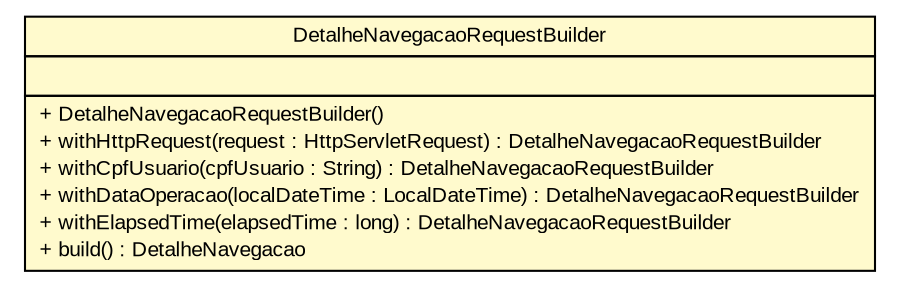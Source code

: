 #!/usr/local/bin/dot
#
# Class diagram 
# Generated by UMLGraph version R5_6 (http://www.umlgraph.org/)
#

digraph G {
	edge [fontname="arial",fontsize=10,labelfontname="arial",labelfontsize=10];
	node [fontname="arial",fontsize=10,shape=plaintext];
	nodesep=0.25;
	ranksep=0.5;
	// br.gov.to.sefaz.seg.filter.DetalheNavegacaoRequestBuilder
	c194 [label=<<table title="br.gov.to.sefaz.seg.filter.DetalheNavegacaoRequestBuilder" border="0" cellborder="1" cellspacing="0" cellpadding="2" port="p" bgcolor="lemonChiffon" href="./DetalheNavegacaoRequestBuilder.html">
		<tr><td><table border="0" cellspacing="0" cellpadding="1">
<tr><td align="center" balign="center"> DetalheNavegacaoRequestBuilder </td></tr>
		</table></td></tr>
		<tr><td><table border="0" cellspacing="0" cellpadding="1">
<tr><td align="left" balign="left">  </td></tr>
		</table></td></tr>
		<tr><td><table border="0" cellspacing="0" cellpadding="1">
<tr><td align="left" balign="left"> + DetalheNavegacaoRequestBuilder() </td></tr>
<tr><td align="left" balign="left"> + withHttpRequest(request : HttpServletRequest) : DetalheNavegacaoRequestBuilder </td></tr>
<tr><td align="left" balign="left"> + withCpfUsuario(cpfUsuario : String) : DetalheNavegacaoRequestBuilder </td></tr>
<tr><td align="left" balign="left"> + withDataOperacao(localDateTime : LocalDateTime) : DetalheNavegacaoRequestBuilder </td></tr>
<tr><td align="left" balign="left"> + withElapsedTime(elapsedTime : long) : DetalheNavegacaoRequestBuilder </td></tr>
<tr><td align="left" balign="left"> + build() : DetalheNavegacao </td></tr>
		</table></td></tr>
		</table>>, URL="./DetalheNavegacaoRequestBuilder.html", fontname="arial", fontcolor="black", fontsize=10.0];
}

